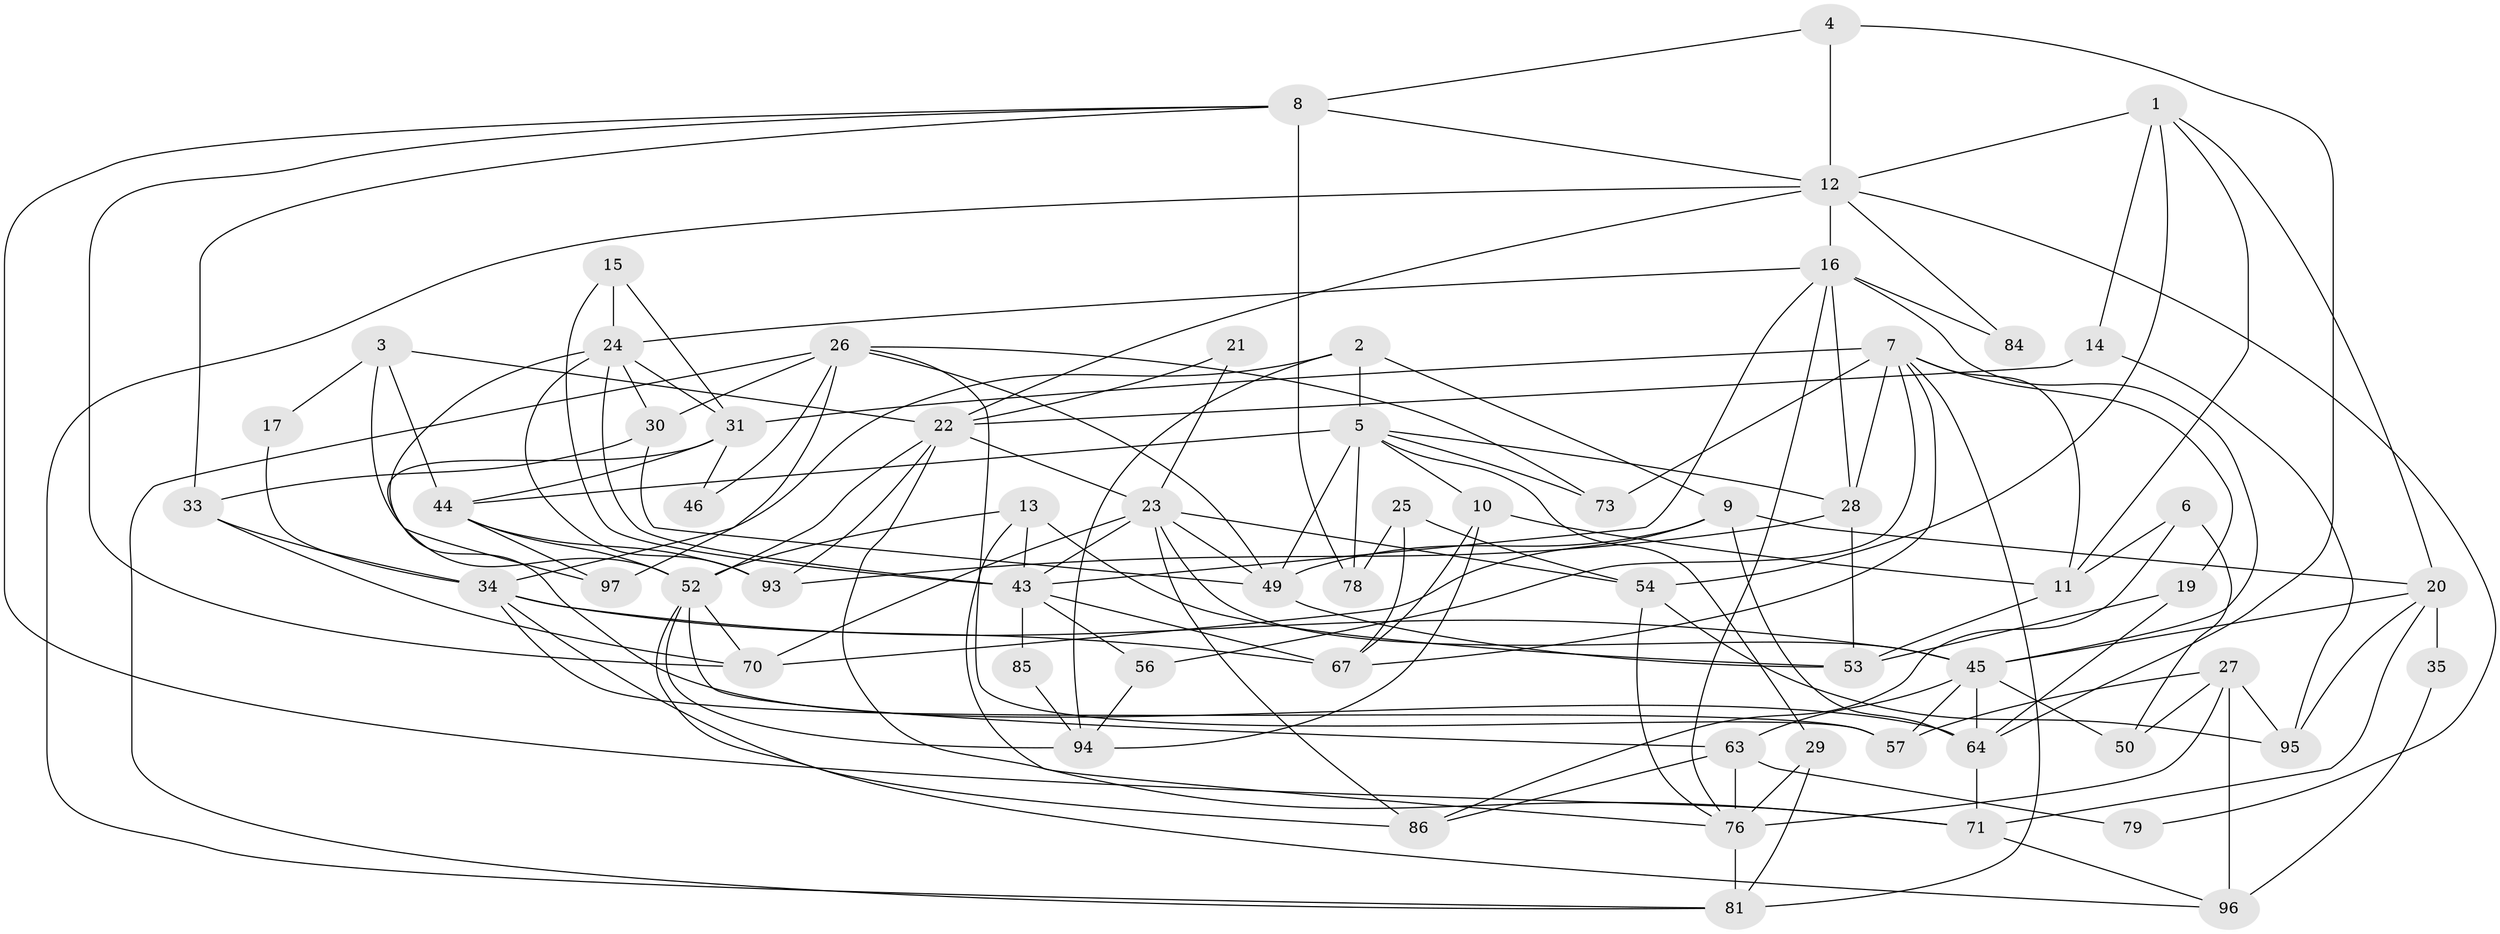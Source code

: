 // original degree distribution, {4: 0.29896907216494845, 2: 0.13402061855670103, 3: 0.24742268041237114, 6: 0.12371134020618557, 7: 0.020618556701030927, 5: 0.16494845360824742, 8: 0.010309278350515464}
// Generated by graph-tools (version 1.1) at 2025/11/02/27/25 16:11:18]
// undirected, 62 vertices, 147 edges
graph export_dot {
graph [start="1"]
  node [color=gray90,style=filled];
  1 [super="+41"];
  2 [super="+75"];
  3 [super="+60"];
  4;
  5 [super="+32"];
  6;
  7 [super="+51"];
  8 [super="+88"];
  9 [super="+37"];
  10 [super="+18"];
  11;
  12 [super="+80"];
  13;
  14;
  15 [super="+36"];
  16 [super="+42"];
  17;
  19 [super="+87"];
  20 [super="+62"];
  21;
  22 [super="+39"];
  23 [super="+40"];
  24 [super="+55"];
  25 [super="+91"];
  26 [super="+83"];
  27 [super="+47"];
  28 [super="+92"];
  29;
  30 [super="+38"];
  31 [super="+66"];
  33 [super="+65"];
  34 [super="+48"];
  35;
  43 [super="+58"];
  44;
  45 [super="+61"];
  46;
  49 [super="+77"];
  50;
  52 [super="+68"];
  53 [super="+89"];
  54 [super="+74"];
  56;
  57 [super="+59"];
  63 [super="+90"];
  64 [super="+72"];
  67 [super="+69"];
  70;
  71;
  73;
  76 [super="+82"];
  78;
  79;
  81;
  84;
  85;
  86;
  93;
  94;
  95;
  96;
  97;
  1 -- 54;
  1 -- 12;
  1 -- 20;
  1 -- 11;
  1 -- 14;
  2 -- 94;
  2 -- 34;
  2 -- 5;
  2 -- 9;
  3 -- 44;
  3 -- 17;
  3 -- 52;
  3 -- 22;
  4 -- 8;
  4 -- 64;
  4 -- 12;
  5 -- 44 [weight=2];
  5 -- 29;
  5 -- 78;
  5 -- 28;
  5 -- 73;
  5 -- 49;
  5 -- 10;
  6 -- 50;
  6 -- 11;
  6 -- 86;
  7 -- 31;
  7 -- 11;
  7 -- 19;
  7 -- 56;
  7 -- 73;
  7 -- 28;
  7 -- 81;
  7 -- 67;
  8 -- 70;
  8 -- 33;
  8 -- 12 [weight=2];
  8 -- 78;
  8 -- 71;
  9 -- 20;
  9 -- 70;
  9 -- 64;
  9 -- 49;
  10 -- 67;
  10 -- 94;
  10 -- 11;
  11 -- 53;
  12 -- 84 [weight=2];
  12 -- 22;
  12 -- 16;
  12 -- 81;
  12 -- 79;
  13 -- 43;
  13 -- 52;
  13 -- 76;
  13 -- 53;
  14 -- 95;
  14 -- 22;
  15 -- 24 [weight=2];
  15 -- 43;
  15 -- 31;
  16 -- 28 [weight=2];
  16 -- 76;
  16 -- 84;
  16 -- 24;
  16 -- 45;
  16 -- 43;
  17 -- 34;
  19 -- 64;
  19 -- 53;
  20 -- 95;
  20 -- 35 [weight=2];
  20 -- 71;
  20 -- 45;
  21 -- 22;
  21 -- 23;
  22 -- 71;
  22 -- 93;
  22 -- 52;
  22 -- 23;
  23 -- 70;
  23 -- 43;
  23 -- 49;
  23 -- 86;
  23 -- 54;
  23 -- 45;
  24 -- 31;
  24 -- 93;
  24 -- 97;
  24 -- 43;
  24 -- 30;
  25 -- 54 [weight=2];
  25 -- 67;
  25 -- 78;
  26 -- 97;
  26 -- 46;
  26 -- 49;
  26 -- 81;
  26 -- 73;
  26 -- 30;
  26 -- 57;
  27 -- 96 [weight=2];
  27 -- 50;
  27 -- 57;
  27 -- 95;
  27 -- 76;
  28 -- 53;
  28 -- 93;
  29 -- 76;
  29 -- 81;
  30 -- 49;
  30 -- 33 [weight=2];
  31 -- 44;
  31 -- 64;
  31 -- 46;
  33 -- 34;
  33 -- 70;
  34 -- 67 [weight=2];
  34 -- 86;
  34 -- 45;
  34 -- 57;
  35 -- 96;
  43 -- 85;
  43 -- 56;
  43 -- 67;
  44 -- 93;
  44 -- 97;
  44 -- 52;
  45 -- 50;
  45 -- 64;
  45 -- 63;
  45 -- 57;
  49 -- 53;
  52 -- 70;
  52 -- 96;
  52 -- 94;
  52 -- 63;
  54 -- 76;
  54 -- 95;
  56 -- 94;
  63 -- 86;
  63 -- 76 [weight=2];
  63 -- 79;
  64 -- 71;
  71 -- 96;
  76 -- 81;
  85 -- 94;
}
